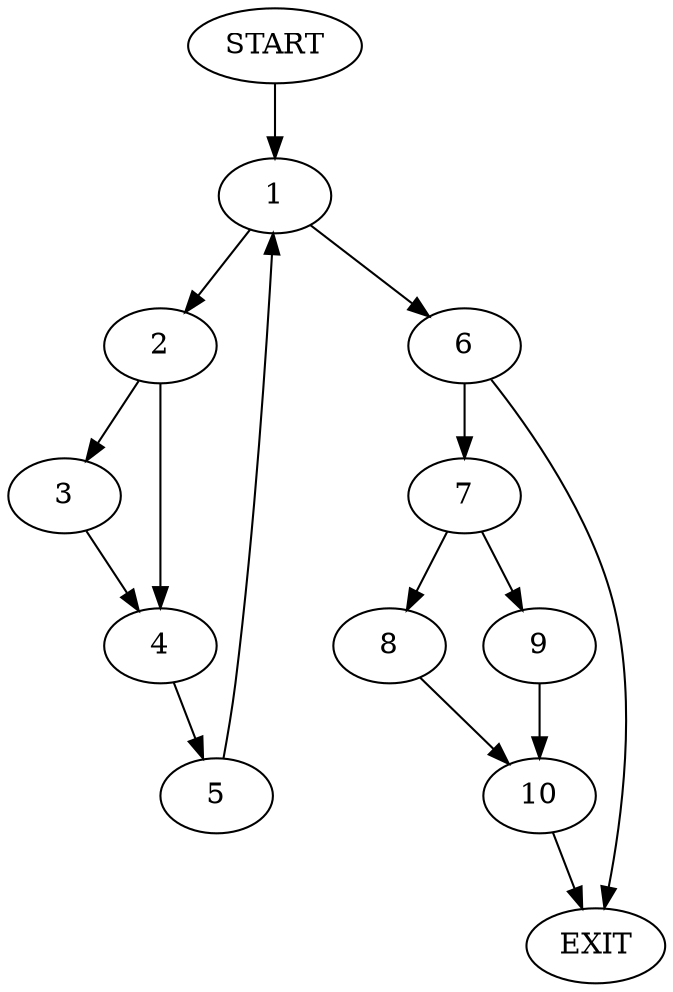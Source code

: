 digraph { 
0 [label="START"];
1;
2;
3;
4;
5;
6;
7;
8;
9;
10;
11[label="EXIT"];
0 -> 1;
1 -> 2;
1 -> 6;
2 -> 3;
2 -> 4;
3 -> 4;
4 -> 5;
5 -> 1;
6 -> 7;
6 -> 11;
7 -> 8;
7 -> 9;
8 -> 10;
9 -> 10;
10 -> 11;
}